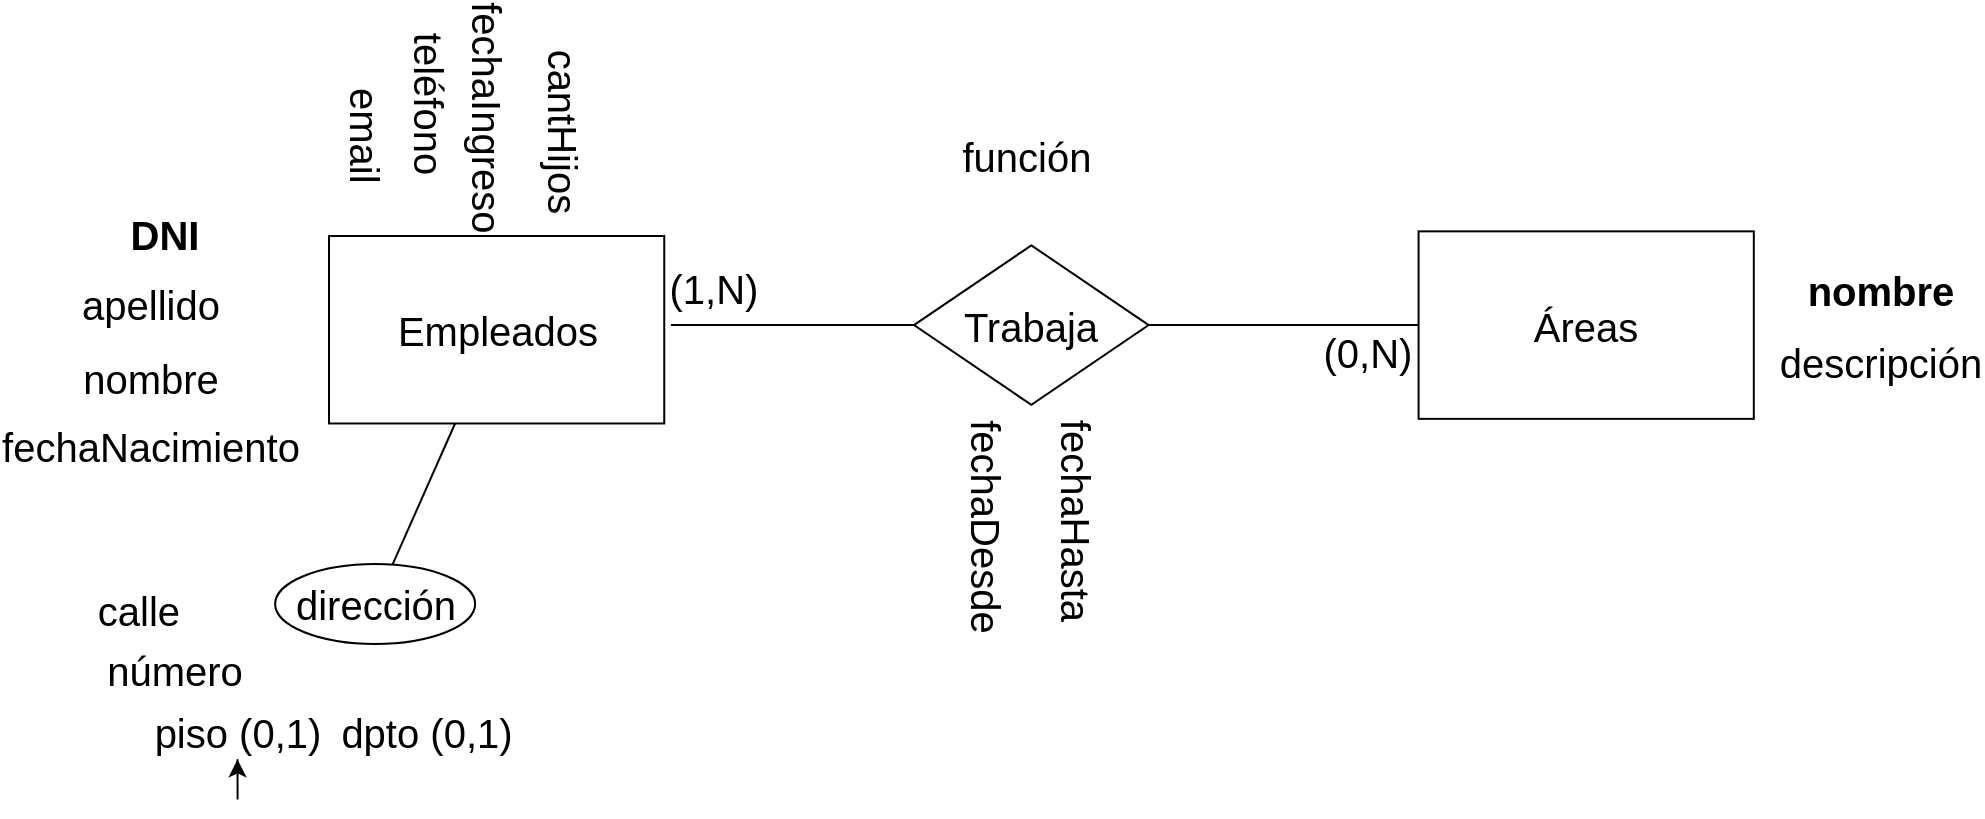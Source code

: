<mxfile version="21.7.2" type="device">
  <diagram name="Página-1" id="r7Dmp1KG4LVQeCO9yeug">
    <mxGraphModel dx="1354" dy="860" grid="0" gridSize="10" guides="1" tooltips="1" connect="1" arrows="1" fold="1" page="1" pageScale="1" pageWidth="1169" pageHeight="827" background="#ffffff" math="0" shadow="0">
      <root>
        <mxCell id="0" />
        <mxCell id="1" parent="0" />
        <mxCell id="XotN9v1F1lXglz8omoOa-95" value="Empleados" style="whiteSpace=wrap;html=1;align=center;fontSize=20;" parent="1" vertex="1">
          <mxGeometry x="210.5" y="282" width="167.62" height="93.74" as="geometry" />
        </mxCell>
        <mxCell id="XotN9v1F1lXglz8omoOa-100" value="apellido" style="text;html=1;strokeColor=none;fillColor=none;align=center;verticalAlign=middle;whiteSpace=wrap;rounded=0;fontSize=20;" parent="1" vertex="1">
          <mxGeometry x="71" y="303" width="100.57" height="26.58" as="geometry" />
        </mxCell>
        <mxCell id="XotN9v1F1lXglz8omoOa-107" value="Trabaja" style="shape=rhombus;perimeter=rhombusPerimeter;whiteSpace=wrap;html=1;align=center;fontSize=20;" parent="1" vertex="1">
          <mxGeometry x="503" y="286.68" width="117.33" height="79.74" as="geometry" />
        </mxCell>
        <mxCell id="XotN9v1F1lXglz8omoOa-108" value="" style="endArrow=none;html=1;rounded=0;entryX=0;entryY=0.5;entryDx=0;entryDy=0;fontSize=20;" parent="1" target="XotN9v1F1lXglz8omoOa-107" edge="1">
          <mxGeometry relative="1" as="geometry">
            <mxPoint x="381.476" y="326.548" as="sourcePoint" />
            <mxPoint x="482.048" y="307.494" as="targetPoint" />
          </mxGeometry>
        </mxCell>
        <mxCell id="XotN9v1F1lXglz8omoOa-109" value="" style="endArrow=none;html=1;rounded=0;fontSize=20;" parent="1" source="XotN9v1F1lXglz8omoOa-107" target="XotN9v1F1lXglz8omoOa-122" edge="1">
          <mxGeometry relative="1" as="geometry">
            <mxPoint x="666.429" y="324.816" as="sourcePoint" />
            <mxPoint x="817.286" y="326.548" as="targetPoint" />
          </mxGeometry>
        </mxCell>
        <mxCell id="XotN9v1F1lXglz8omoOa-110" value="(1,N)" style="text;html=1;strokeColor=none;fillColor=none;align=center;verticalAlign=middle;whiteSpace=wrap;rounded=0;fontSize=20;" parent="1" vertex="1">
          <mxGeometry x="378.12" y="294.58" width="50.29" height="27.55" as="geometry" />
        </mxCell>
        <mxCell id="XotN9v1F1lXglz8omoOa-114" value="nombre" style="text;html=1;strokeColor=none;fillColor=none;align=center;verticalAlign=middle;whiteSpace=wrap;rounded=0;fontSize=20;" parent="1" vertex="1">
          <mxGeometry x="71" y="339.84" width="100.57" height="26.58" as="geometry" />
        </mxCell>
        <mxCell id="XotN9v1F1lXglz8omoOa-115" value="fechaNacimiento" style="text;html=1;strokeColor=none;fillColor=none;align=center;verticalAlign=middle;whiteSpace=wrap;rounded=0;fontSize=20;" parent="1" vertex="1">
          <mxGeometry x="50" y="373.42" width="142.57" height="26.58" as="geometry" />
        </mxCell>
        <mxCell id="XotN9v1F1lXglz8omoOa-116" value="calle" style="text;html=1;strokeColor=none;fillColor=none;align=center;verticalAlign=middle;whiteSpace=wrap;rounded=0;fontSize=20;" parent="1" vertex="1">
          <mxGeometry x="65.0" y="455.87" width="100.57" height="26.58" as="geometry" />
        </mxCell>
        <mxCell id="XotN9v1F1lXglz8omoOa-117" value="teléfono" style="text;html=1;strokeColor=none;fillColor=none;align=center;verticalAlign=middle;whiteSpace=wrap;rounded=0;fontSize=20;rotation=90;" parent="1" vertex="1">
          <mxGeometry x="210.5" y="202" width="100.57" height="26.58" as="geometry" />
        </mxCell>
        <mxCell id="XotN9v1F1lXglz8omoOa-118" value="cantHijos" style="text;html=1;strokeColor=none;fillColor=none;align=center;verticalAlign=middle;whiteSpace=wrap;rounded=0;fontSize=20;rotation=90;" parent="1" vertex="1">
          <mxGeometry x="277.55" y="216" width="100.57" height="26.58" as="geometry" />
        </mxCell>
        <mxCell id="XotN9v1F1lXglz8omoOa-119" value="fechaIngreso" style="text;html=1;strokeColor=none;fillColor=none;align=center;verticalAlign=middle;whiteSpace=wrap;rounded=0;fontSize=20;rotation=90;" parent="1" vertex="1">
          <mxGeometry x="240" y="209.42" width="100.57" height="26.58" as="geometry" />
        </mxCell>
        <mxCell id="XotN9v1F1lXglz8omoOa-120" value="email" style="text;html=1;strokeColor=none;fillColor=none;align=center;verticalAlign=middle;whiteSpace=wrap;rounded=0;fontSize=20;rotation=90;" parent="1" vertex="1">
          <mxGeometry x="178.57" y="218" width="100.57" height="26.58" as="geometry" />
        </mxCell>
        <mxCell id="XotN9v1F1lXglz8omoOa-122" value="Áreas" style="whiteSpace=wrap;html=1;align=center;fontSize=20;" parent="1" vertex="1">
          <mxGeometry x="755.29" y="279.68" width="167.62" height="93.74" as="geometry" />
        </mxCell>
        <mxCell id="XotN9v1F1lXglz8omoOa-126" value="&lt;b&gt;DNI&lt;/b&gt;" style="text;html=1;strokeColor=none;fillColor=none;align=center;verticalAlign=middle;whiteSpace=wrap;rounded=0;fontSize=20;" parent="1" vertex="1">
          <mxGeometry x="78.0" y="268" width="100.57" height="26.58" as="geometry" />
        </mxCell>
        <mxCell id="XotN9v1F1lXglz8omoOa-127" value="dirección" style="ellipse;whiteSpace=wrap;html=1;align=center;fontSize=20;" parent="1" vertex="1">
          <mxGeometry x="183.57" y="446" width="100" height="40" as="geometry" />
        </mxCell>
        <mxCell id="XotN9v1F1lXglz8omoOa-128" value="número" style="text;html=1;strokeColor=none;fillColor=none;align=center;verticalAlign=middle;whiteSpace=wrap;rounded=0;fontSize=20;" parent="1" vertex="1">
          <mxGeometry x="83.0" y="486" width="100.57" height="26.58" as="geometry" />
        </mxCell>
        <mxCell id="XotN9v1F1lXglz8omoOa-129" value="piso (0,1)" style="text;html=1;strokeColor=none;fillColor=none;align=center;verticalAlign=middle;whiteSpace=wrap;rounded=0;fontSize=20;" parent="1" vertex="1">
          <mxGeometry x="119" y="517.1" width="91.5" height="26.58" as="geometry" />
        </mxCell>
        <mxCell id="XotN9v1F1lXglz8omoOa-130" value="" style="endArrow=none;html=1;rounded=0;fontSize=20;" parent="1" source="XotN9v1F1lXglz8omoOa-95" target="XotN9v1F1lXglz8omoOa-127" edge="1">
          <mxGeometry relative="1" as="geometry">
            <mxPoint x="267.996" y="413.998" as="sourcePoint" />
            <mxPoint x="438.52" y="414.45" as="targetPoint" />
          </mxGeometry>
        </mxCell>
        <mxCell id="XotN9v1F1lXglz8omoOa-134" value="(0,N)" style="text;html=1;strokeColor=none;fillColor=none;align=center;verticalAlign=middle;whiteSpace=wrap;rounded=0;fontSize=20;" parent="1" vertex="1">
          <mxGeometry x="705" y="326.55" width="50.29" height="27.55" as="geometry" />
        </mxCell>
        <mxCell id="XotN9v1F1lXglz8omoOa-135" value="descripción" style="text;html=1;strokeColor=none;fillColor=none;align=center;verticalAlign=middle;whiteSpace=wrap;rounded=0;fontSize=20;" parent="1" vertex="1">
          <mxGeometry x="936.29" y="332" width="100.57" height="26.58" as="geometry" />
        </mxCell>
        <mxCell id="XotN9v1F1lXglz8omoOa-136" value="&lt;b&gt;nombre&lt;/b&gt;" style="text;html=1;strokeColor=none;fillColor=none;align=center;verticalAlign=middle;whiteSpace=wrap;rounded=0;fontSize=20;" parent="1" vertex="1">
          <mxGeometry x="936.29" y="295.55" width="100.57" height="26.58" as="geometry" />
        </mxCell>
        <mxCell id="WQ9w9DxeYSJ5V1wCmxKn-1" style="edgeStyle=orthogonalEdgeStyle;rounded=0;orthogonalLoop=1;jettySize=auto;html=1;exitX=0.5;exitY=1;exitDx=0;exitDy=0;" parent="1" source="XotN9v1F1lXglz8omoOa-129" target="XotN9v1F1lXglz8omoOa-129" edge="1">
          <mxGeometry relative="1" as="geometry" />
        </mxCell>
        <mxCell id="IU8n7KsZfn0ardYA2boR-2" value="función" style="text;html=1;strokeColor=none;fillColor=none;align=center;verticalAlign=middle;whiteSpace=wrap;rounded=0;fontSize=20;" parent="1" vertex="1">
          <mxGeometry x="509" y="228.58" width="100.57" height="26.58" as="geometry" />
        </mxCell>
        <mxCell id="IU8n7KsZfn0ardYA2boR-3" value="fechaDesde" style="text;html=1;strokeColor=none;fillColor=none;align=center;verticalAlign=middle;whiteSpace=wrap;rounded=0;fontSize=20;rotation=90;" parent="1" vertex="1">
          <mxGeometry x="476" y="414" width="126.62" height="26.58" as="geometry" />
        </mxCell>
        <mxCell id="IU8n7KsZfn0ardYA2boR-4" value="fechaHasta" style="text;html=1;strokeColor=none;fillColor=none;align=center;verticalAlign=middle;whiteSpace=wrap;rounded=0;fontSize=20;rotation=90;" parent="1" vertex="1">
          <mxGeometry x="521" y="411" width="126.62" height="26.58" as="geometry" />
        </mxCell>
        <mxCell id="Gnb3zKfCbFssJcs8amal-1" value="dpto (0,1)" style="text;html=1;strokeColor=none;fillColor=none;align=center;verticalAlign=middle;whiteSpace=wrap;rounded=0;fontSize=20;" vertex="1" parent="1">
          <mxGeometry x="210.5" y="517.1" width="97" height="26.58" as="geometry" />
        </mxCell>
      </root>
    </mxGraphModel>
  </diagram>
</mxfile>
